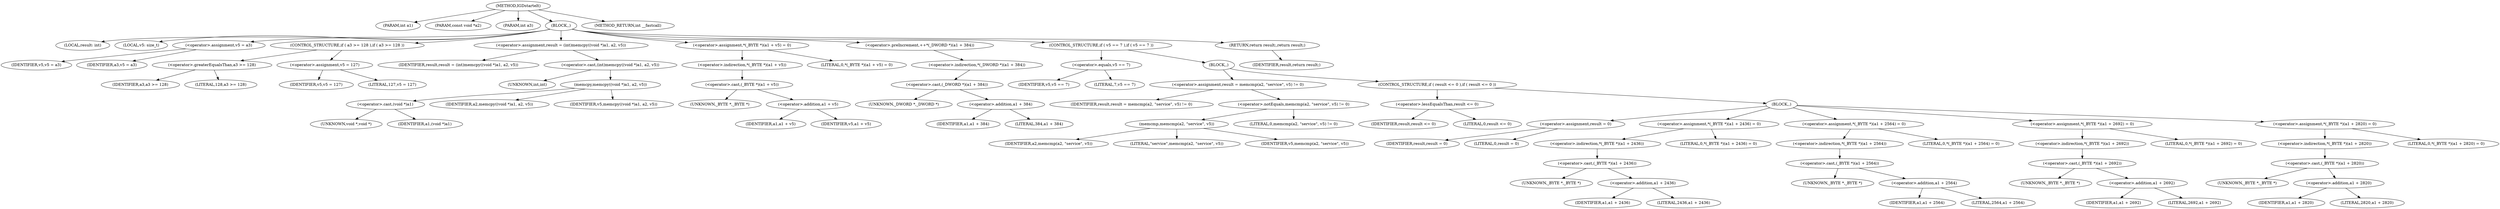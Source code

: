 digraph IGDstartelt {  
"1000103" [label = "(METHOD,IGDstartelt)" ]
"1000104" [label = "(PARAM,int a1)" ]
"1000105" [label = "(PARAM,const void *a2)" ]
"1000106" [label = "(PARAM,int a3)" ]
"1000107" [label = "(BLOCK,,)" ]
"1000108" [label = "(LOCAL,result: int)" ]
"1000109" [label = "(LOCAL,v5: size_t)" ]
"1000110" [label = "(<operator>.assignment,v5 = a3)" ]
"1000111" [label = "(IDENTIFIER,v5,v5 = a3)" ]
"1000112" [label = "(IDENTIFIER,a3,v5 = a3)" ]
"1000113" [label = "(CONTROL_STRUCTURE,if ( a3 >= 128 ),if ( a3 >= 128 ))" ]
"1000114" [label = "(<operator>.greaterEqualsThan,a3 >= 128)" ]
"1000115" [label = "(IDENTIFIER,a3,a3 >= 128)" ]
"1000116" [label = "(LITERAL,128,a3 >= 128)" ]
"1000117" [label = "(<operator>.assignment,v5 = 127)" ]
"1000118" [label = "(IDENTIFIER,v5,v5 = 127)" ]
"1000119" [label = "(LITERAL,127,v5 = 127)" ]
"1000120" [label = "(<operator>.assignment,result = (int)memcpy((void *)a1, a2, v5))" ]
"1000121" [label = "(IDENTIFIER,result,result = (int)memcpy((void *)a1, a2, v5))" ]
"1000122" [label = "(<operator>.cast,(int)memcpy((void *)a1, a2, v5))" ]
"1000123" [label = "(UNKNOWN,int,int)" ]
"1000124" [label = "(memcpy,memcpy((void *)a1, a2, v5))" ]
"1000125" [label = "(<operator>.cast,(void *)a1)" ]
"1000126" [label = "(UNKNOWN,void *,void *)" ]
"1000127" [label = "(IDENTIFIER,a1,(void *)a1)" ]
"1000128" [label = "(IDENTIFIER,a2,memcpy((void *)a1, a2, v5))" ]
"1000129" [label = "(IDENTIFIER,v5,memcpy((void *)a1, a2, v5))" ]
"1000130" [label = "(<operator>.assignment,*(_BYTE *)(a1 + v5) = 0)" ]
"1000131" [label = "(<operator>.indirection,*(_BYTE *)(a1 + v5))" ]
"1000132" [label = "(<operator>.cast,(_BYTE *)(a1 + v5))" ]
"1000133" [label = "(UNKNOWN,_BYTE *,_BYTE *)" ]
"1000134" [label = "(<operator>.addition,a1 + v5)" ]
"1000135" [label = "(IDENTIFIER,a1,a1 + v5)" ]
"1000136" [label = "(IDENTIFIER,v5,a1 + v5)" ]
"1000137" [label = "(LITERAL,0,*(_BYTE *)(a1 + v5) = 0)" ]
"1000138" [label = "(<operator>.preIncrement,++*(_DWORD *)(a1 + 384))" ]
"1000139" [label = "(<operator>.indirection,*(_DWORD *)(a1 + 384))" ]
"1000140" [label = "(<operator>.cast,(_DWORD *)(a1 + 384))" ]
"1000141" [label = "(UNKNOWN,_DWORD *,_DWORD *)" ]
"1000142" [label = "(<operator>.addition,a1 + 384)" ]
"1000143" [label = "(IDENTIFIER,a1,a1 + 384)" ]
"1000144" [label = "(LITERAL,384,a1 + 384)" ]
"1000145" [label = "(CONTROL_STRUCTURE,if ( v5 == 7 ),if ( v5 == 7 ))" ]
"1000146" [label = "(<operator>.equals,v5 == 7)" ]
"1000147" [label = "(IDENTIFIER,v5,v5 == 7)" ]
"1000148" [label = "(LITERAL,7,v5 == 7)" ]
"1000149" [label = "(BLOCK,,)" ]
"1000150" [label = "(<operator>.assignment,result = memcmp(a2, \"service\", v5) != 0)" ]
"1000151" [label = "(IDENTIFIER,result,result = memcmp(a2, \"service\", v5) != 0)" ]
"1000152" [label = "(<operator>.notEquals,memcmp(a2, \"service\", v5) != 0)" ]
"1000153" [label = "(memcmp,memcmp(a2, \"service\", v5))" ]
"1000154" [label = "(IDENTIFIER,a2,memcmp(a2, \"service\", v5))" ]
"1000155" [label = "(LITERAL,\"service\",memcmp(a2, \"service\", v5))" ]
"1000156" [label = "(IDENTIFIER,v5,memcmp(a2, \"service\", v5))" ]
"1000157" [label = "(LITERAL,0,memcmp(a2, \"service\", v5) != 0)" ]
"1000158" [label = "(CONTROL_STRUCTURE,if ( result <= 0 ),if ( result <= 0 ))" ]
"1000159" [label = "(<operator>.lessEqualsThan,result <= 0)" ]
"1000160" [label = "(IDENTIFIER,result,result <= 0)" ]
"1000161" [label = "(LITERAL,0,result <= 0)" ]
"1000162" [label = "(BLOCK,,)" ]
"1000163" [label = "(<operator>.assignment,result = 0)" ]
"1000164" [label = "(IDENTIFIER,result,result = 0)" ]
"1000165" [label = "(LITERAL,0,result = 0)" ]
"1000166" [label = "(<operator>.assignment,*(_BYTE *)(a1 + 2436) = 0)" ]
"1000167" [label = "(<operator>.indirection,*(_BYTE *)(a1 + 2436))" ]
"1000168" [label = "(<operator>.cast,(_BYTE *)(a1 + 2436))" ]
"1000169" [label = "(UNKNOWN,_BYTE *,_BYTE *)" ]
"1000170" [label = "(<operator>.addition,a1 + 2436)" ]
"1000171" [label = "(IDENTIFIER,a1,a1 + 2436)" ]
"1000172" [label = "(LITERAL,2436,a1 + 2436)" ]
"1000173" [label = "(LITERAL,0,*(_BYTE *)(a1 + 2436) = 0)" ]
"1000174" [label = "(<operator>.assignment,*(_BYTE *)(a1 + 2564) = 0)" ]
"1000175" [label = "(<operator>.indirection,*(_BYTE *)(a1 + 2564))" ]
"1000176" [label = "(<operator>.cast,(_BYTE *)(a1 + 2564))" ]
"1000177" [label = "(UNKNOWN,_BYTE *,_BYTE *)" ]
"1000178" [label = "(<operator>.addition,a1 + 2564)" ]
"1000179" [label = "(IDENTIFIER,a1,a1 + 2564)" ]
"1000180" [label = "(LITERAL,2564,a1 + 2564)" ]
"1000181" [label = "(LITERAL,0,*(_BYTE *)(a1 + 2564) = 0)" ]
"1000182" [label = "(<operator>.assignment,*(_BYTE *)(a1 + 2692) = 0)" ]
"1000183" [label = "(<operator>.indirection,*(_BYTE *)(a1 + 2692))" ]
"1000184" [label = "(<operator>.cast,(_BYTE *)(a1 + 2692))" ]
"1000185" [label = "(UNKNOWN,_BYTE *,_BYTE *)" ]
"1000186" [label = "(<operator>.addition,a1 + 2692)" ]
"1000187" [label = "(IDENTIFIER,a1,a1 + 2692)" ]
"1000188" [label = "(LITERAL,2692,a1 + 2692)" ]
"1000189" [label = "(LITERAL,0,*(_BYTE *)(a1 + 2692) = 0)" ]
"1000190" [label = "(<operator>.assignment,*(_BYTE *)(a1 + 2820) = 0)" ]
"1000191" [label = "(<operator>.indirection,*(_BYTE *)(a1 + 2820))" ]
"1000192" [label = "(<operator>.cast,(_BYTE *)(a1 + 2820))" ]
"1000193" [label = "(UNKNOWN,_BYTE *,_BYTE *)" ]
"1000194" [label = "(<operator>.addition,a1 + 2820)" ]
"1000195" [label = "(IDENTIFIER,a1,a1 + 2820)" ]
"1000196" [label = "(LITERAL,2820,a1 + 2820)" ]
"1000197" [label = "(LITERAL,0,*(_BYTE *)(a1 + 2820) = 0)" ]
"1000198" [label = "(RETURN,return result;,return result;)" ]
"1000199" [label = "(IDENTIFIER,result,return result;)" ]
"1000200" [label = "(METHOD_RETURN,int __fastcall)" ]
  "1000103" -> "1000104" 
  "1000103" -> "1000105" 
  "1000103" -> "1000106" 
  "1000103" -> "1000107" 
  "1000103" -> "1000200" 
  "1000107" -> "1000108" 
  "1000107" -> "1000109" 
  "1000107" -> "1000110" 
  "1000107" -> "1000113" 
  "1000107" -> "1000120" 
  "1000107" -> "1000130" 
  "1000107" -> "1000138" 
  "1000107" -> "1000145" 
  "1000107" -> "1000198" 
  "1000110" -> "1000111" 
  "1000110" -> "1000112" 
  "1000113" -> "1000114" 
  "1000113" -> "1000117" 
  "1000114" -> "1000115" 
  "1000114" -> "1000116" 
  "1000117" -> "1000118" 
  "1000117" -> "1000119" 
  "1000120" -> "1000121" 
  "1000120" -> "1000122" 
  "1000122" -> "1000123" 
  "1000122" -> "1000124" 
  "1000124" -> "1000125" 
  "1000124" -> "1000128" 
  "1000124" -> "1000129" 
  "1000125" -> "1000126" 
  "1000125" -> "1000127" 
  "1000130" -> "1000131" 
  "1000130" -> "1000137" 
  "1000131" -> "1000132" 
  "1000132" -> "1000133" 
  "1000132" -> "1000134" 
  "1000134" -> "1000135" 
  "1000134" -> "1000136" 
  "1000138" -> "1000139" 
  "1000139" -> "1000140" 
  "1000140" -> "1000141" 
  "1000140" -> "1000142" 
  "1000142" -> "1000143" 
  "1000142" -> "1000144" 
  "1000145" -> "1000146" 
  "1000145" -> "1000149" 
  "1000146" -> "1000147" 
  "1000146" -> "1000148" 
  "1000149" -> "1000150" 
  "1000149" -> "1000158" 
  "1000150" -> "1000151" 
  "1000150" -> "1000152" 
  "1000152" -> "1000153" 
  "1000152" -> "1000157" 
  "1000153" -> "1000154" 
  "1000153" -> "1000155" 
  "1000153" -> "1000156" 
  "1000158" -> "1000159" 
  "1000158" -> "1000162" 
  "1000159" -> "1000160" 
  "1000159" -> "1000161" 
  "1000162" -> "1000163" 
  "1000162" -> "1000166" 
  "1000162" -> "1000174" 
  "1000162" -> "1000182" 
  "1000162" -> "1000190" 
  "1000163" -> "1000164" 
  "1000163" -> "1000165" 
  "1000166" -> "1000167" 
  "1000166" -> "1000173" 
  "1000167" -> "1000168" 
  "1000168" -> "1000169" 
  "1000168" -> "1000170" 
  "1000170" -> "1000171" 
  "1000170" -> "1000172" 
  "1000174" -> "1000175" 
  "1000174" -> "1000181" 
  "1000175" -> "1000176" 
  "1000176" -> "1000177" 
  "1000176" -> "1000178" 
  "1000178" -> "1000179" 
  "1000178" -> "1000180" 
  "1000182" -> "1000183" 
  "1000182" -> "1000189" 
  "1000183" -> "1000184" 
  "1000184" -> "1000185" 
  "1000184" -> "1000186" 
  "1000186" -> "1000187" 
  "1000186" -> "1000188" 
  "1000190" -> "1000191" 
  "1000190" -> "1000197" 
  "1000191" -> "1000192" 
  "1000192" -> "1000193" 
  "1000192" -> "1000194" 
  "1000194" -> "1000195" 
  "1000194" -> "1000196" 
  "1000198" -> "1000199" 
}
